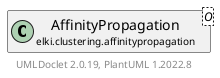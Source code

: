 @startuml
    remove .*\.(Instance|Par|Parameterizer|Factory)$
    set namespaceSeparator none
    hide empty fields
    hide empty methods

    class "<size:14>AffinityPropagation.Par\n<size:10>elki.clustering.affinitypropagation" as elki.clustering.affinitypropagation.AffinityPropagation.Par<O> {
        {static} +INITIALIZATION_ID: OptionID
        {static} +LAMBDA_ID: OptionID
        {static} +CONVERGENCE_ID: OptionID
        {static} +MAXITER_ID: OptionID
        ~initialization: AffinityPropagationInitialization<O>
        ~lambda: double
        ~convergence: int
        ~maxiter: int
        +configure(Parameterization): void
        +make(): AffinityPropagation<O>
    }

    interface "<size:14>Parameterizer\n<size:10>elki.utilities.optionhandling" as elki.utilities.optionhandling.Parameterizer [[../../utilities/optionhandling/Parameterizer.html]] {
        {abstract} +make(): Object
    }
    class "<size:14>AffinityPropagation\n<size:10>elki.clustering.affinitypropagation" as elki.clustering.affinitypropagation.AffinityPropagation<O> [[AffinityPropagation.html]]

    elki.utilities.optionhandling.Parameterizer <|.. elki.clustering.affinitypropagation.AffinityPropagation.Par
    elki.clustering.affinitypropagation.AffinityPropagation +-- elki.clustering.affinitypropagation.AffinityPropagation.Par

    center footer UMLDoclet 2.0.19, PlantUML 1.2022.8
@enduml
